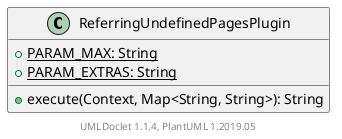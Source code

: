 @startuml

    class ReferringUndefinedPagesPlugin [[ReferringUndefinedPagesPlugin.html]] {
        {static} +PARAM_MAX: String
        {static} +PARAM_EXTRAS: String
        +execute(Context, Map<String, String>): String
    }


    center footer UMLDoclet 1.1.4, PlantUML 1.2019.05
@enduml
